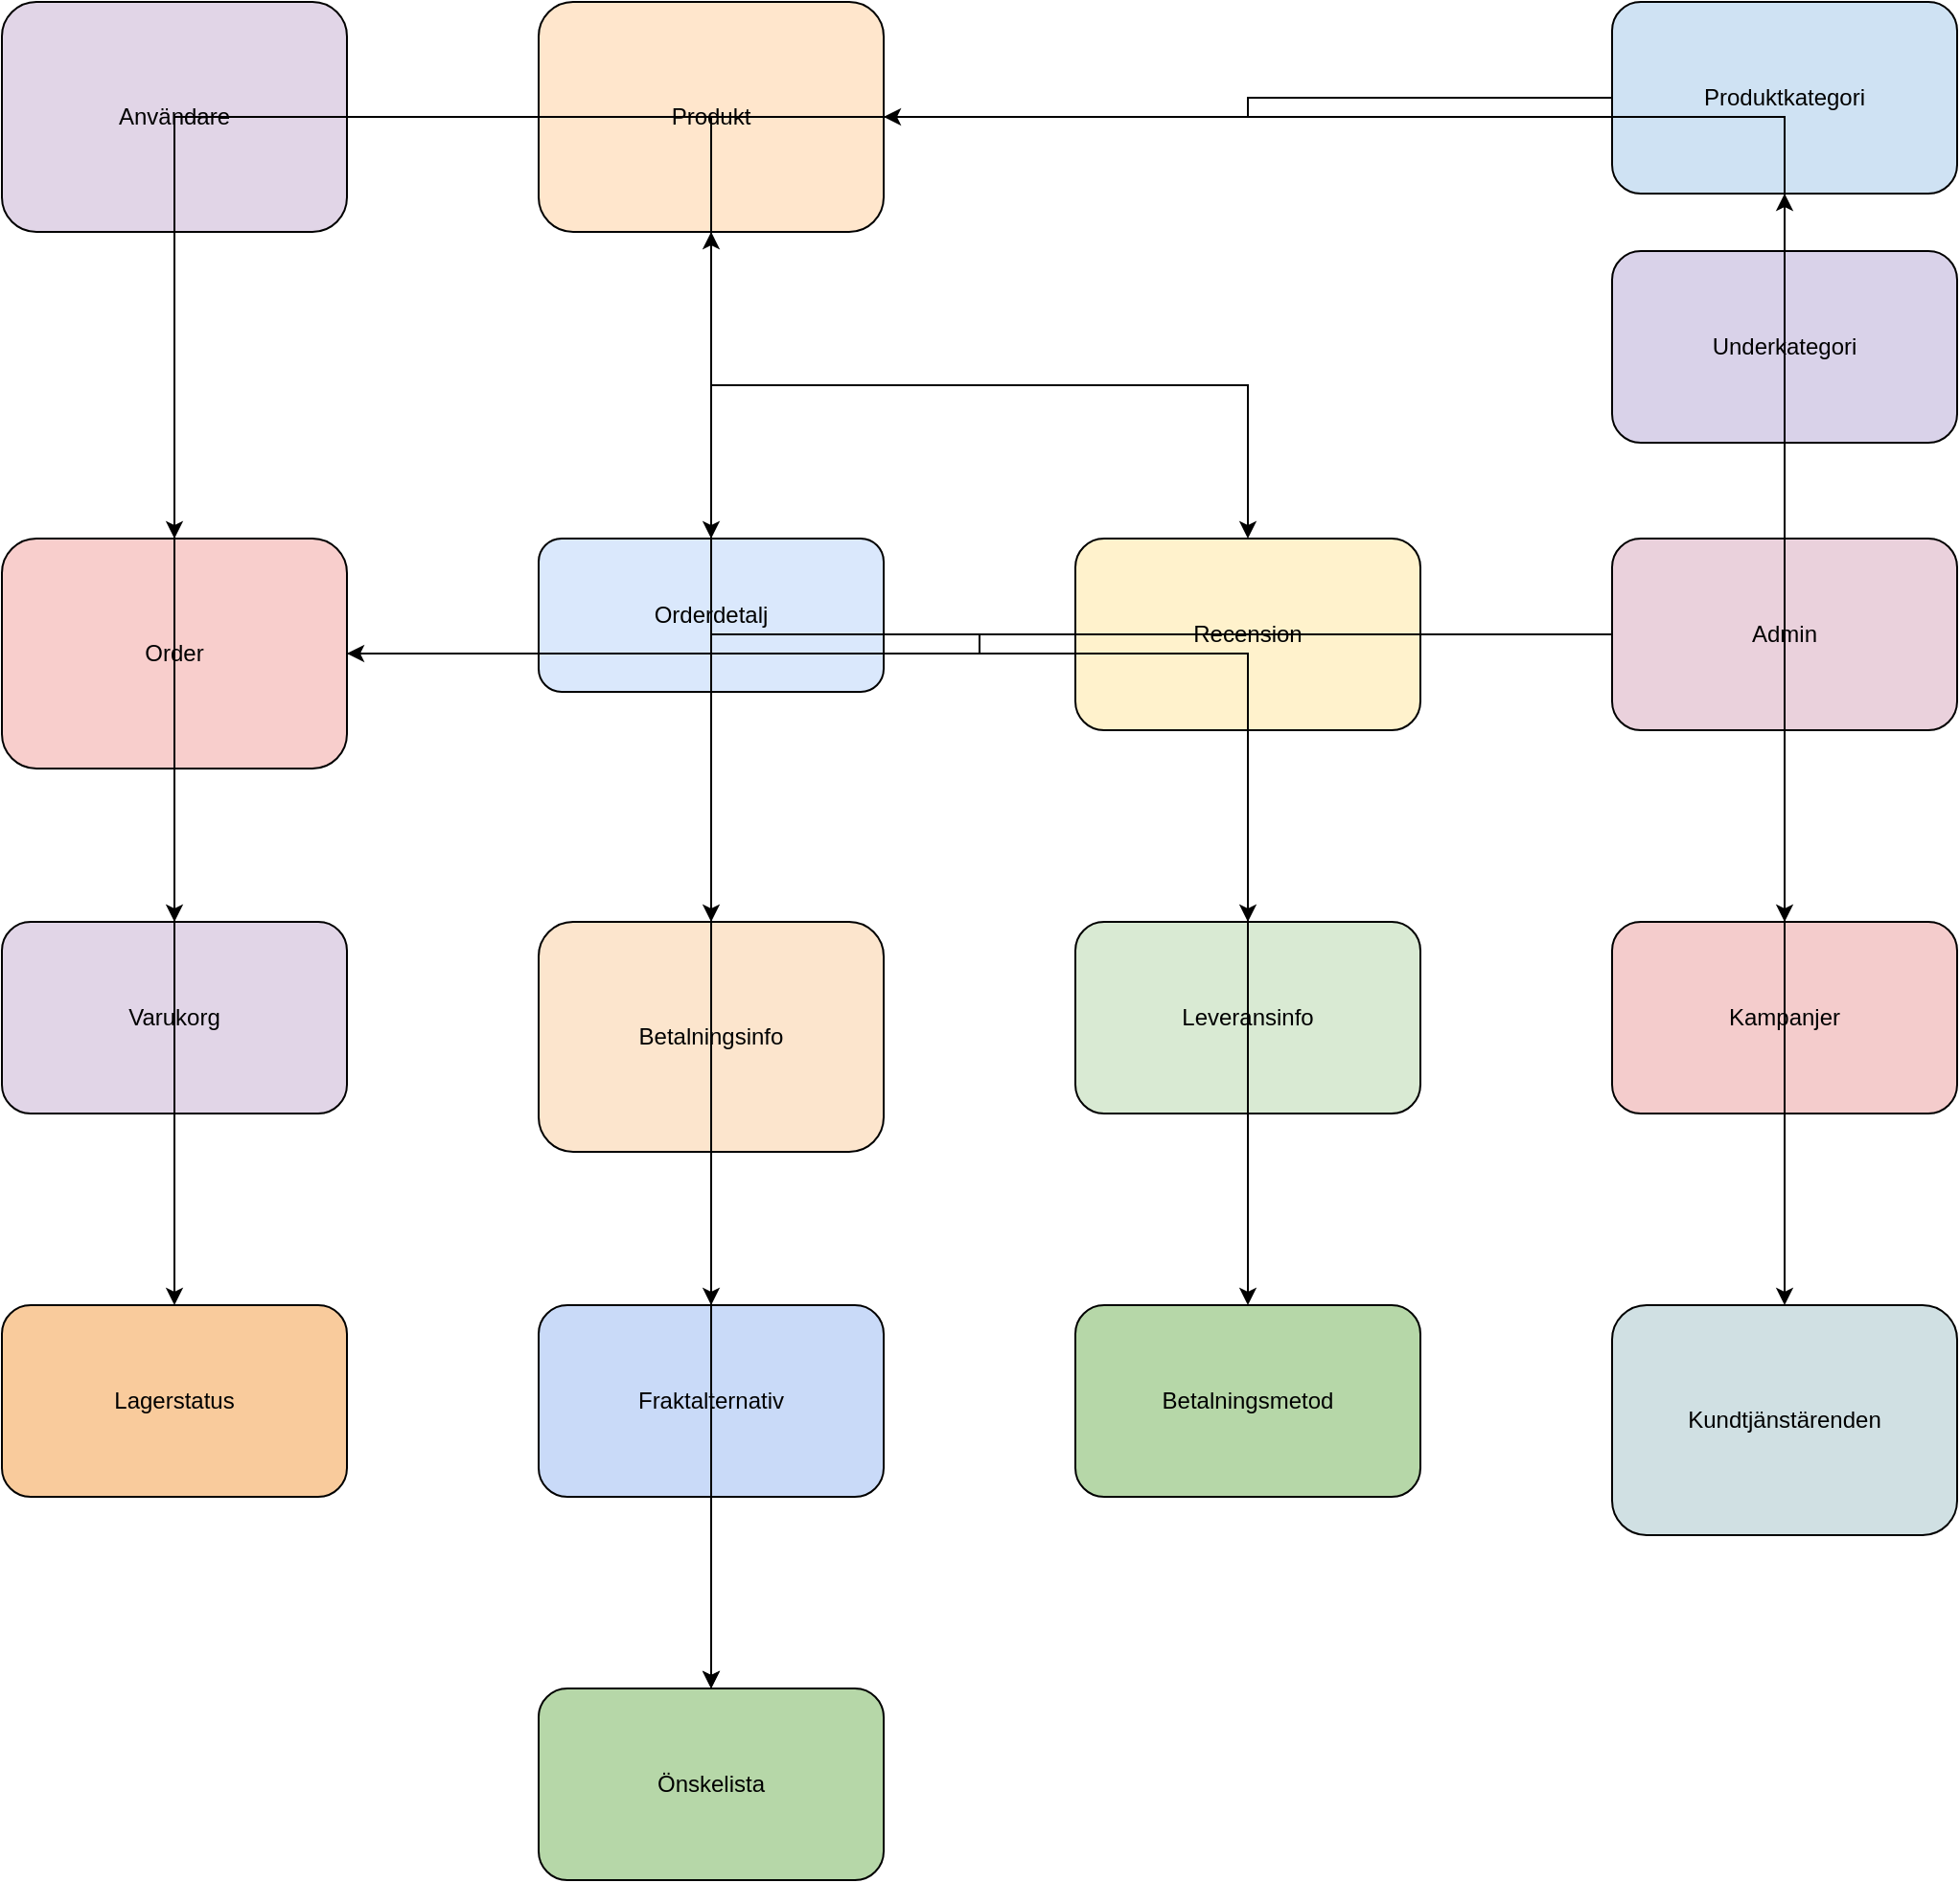 <mxfile>
  <diagram>
    <mxGraphModel>
      <root>
        <mxCell id="0"/>
        <mxCell id="1" parent="0"/>
        
        <!-- Entitet: Användare -->
        <mxCell id="2" value="Användare" style="rounded=1;whiteSpace=wrap;html=1;fillColor=#E1D5E7;" vertex="1" parent="1">
          <mxGeometry x="20" y="20" width="180" height="120" as="geometry"/>
        </mxCell>

        <!-- Entitet: Produkt -->
        <mxCell id="3" value="Produkt" style="rounded=1;whiteSpace=wrap;html=1;fillColor=#FFE6CC;" vertex="1" parent="1">
          <mxGeometry x="300" y="20" width="180" height="120" as="geometry"/>
        </mxCell>

  
        <!-- Entitet: Order -->
        <mxCell id="5" value="Order" style="rounded=1;whiteSpace=wrap;html=1;fillColor=#F8CECC;" vertex="1" parent="1">
          <mxGeometry x="20" y="300" width="180" height="120" as="geometry"/>
        </mxCell>

        <!-- Entitet: Orderdetalj -->
        <mxCell id="6" value="Orderdetalj" style="rounded=1;whiteSpace=wrap;html=1;fillColor=#DAE8FC;" vertex="1" parent="1">
          <mxGeometry x="300" y="300" width="180" height="80" as="geometry"/>
        </mxCell>

        <!-- Entitet: Recension -->
        <mxCell id="7" value="Recension" style="rounded=1;whiteSpace=wrap;html=1;fillColor=#FFF2CC;" vertex="1" parent="1">
          <mxGeometry x="580" y="300" width="180" height="100" as="geometry"/>
        </mxCell>

        <!-- Relationer här - För demonstration, endast några exempel inkluderade -->
        <!-- Användare till Order -->
        <mxCell id="8" style="edgeStyle=orthogonalEdgeStyle;rounded=0;html=1;exitX=0.5;exitY=1;exitDx=0;exitDy=0;entryX=0.5;entryY=0;entryDx=0;entryDy=0;" edge="1" parent="1" source="2" target="5">
          <mxGeometry width="50" height="50" relative="1" as="geometry">
            <mxPoint x="110" y="410" as="targetPoint"/>
          </mxGeometry>
        </mxCell>

        <!-- Produkt till Recension -->
        <mxCell id="9" style="edgeStyle=orthogonalEdgeStyle;rounded=0;html=1;exitX=0.5;exitY=1;exitDx=0;exitDy=0;entryX=0.5;entryY=0;entryDx=0;entryDy=0;" edge="1" parent="1" source="3" target="7">
          <mxGeometry width="50" height="50" relative="1" as="geometry">
            <mxPoint x="390" y="410" as="targetPoint"/>
          </mxGeometry>
        </mxCell>

        <!-- Produkt till Orderdetalj -->
        <mxCell id="10" style="edgeStyle=orthogonalEdgeStyle;rounded=0;html=1;exitX=0.5;exitY=1;exitDx=0;exitDy=0;entryX=0.5;entryY=0;entryDx=0;entryDy=0;" edge="1" parent="1" source="3" target="6">
          <mxGeometry width="50" height="50" relative="1" as="geometry">
            <mxPoint x="390" y="370" as="targetPoint"/>
          </mxGeometry>
        </mxCell>

      <!-- Ny Entitet: Varukorg -->
        <mxCell id="11" value="Varukorg" style="rounded=1;whiteSpace=wrap;html=1;fillColor=#e1d5e7;" vertex="1" parent="1">
          <mxGeometry x="20" y="500" width="180" height="100" as="geometry"/>
        </mxCell>

        <!-- Ny Entitet: Betalningsinformation -->
        <mxCell id="12" value="Betalningsinfo" style="rounded=1;whiteSpace=wrap;html=1;fillColor=#fce5cd;" vertex="1" parent="1">
          <mxGeometry x="300" y="500" width="180" height="120" as="geometry"/>
        </mxCell>

        <!-- Ny Entitet: Leveransinformation -->
        <mxCell id="13" value="Leveransinfo" style="rounded=1;whiteSpace=wrap;html=1;fillColor=#d9ead3;" vertex="1" parent="1">
          <mxGeometry x="580" y="500" width="180" height="100" as="geometry"/>
        </mxCell>

        <!-- Relation: Användare till Varukorg (en-till-en, antagande) -->
        <mxCell id="14" style="edgeStyle=orthogonalEdgeStyle;rounded=0;html=1;" edge="1" parent="1" source="2" target="11">
          <mxGeometry relative="1" as="geometry"/>
        </mxCell>

        <!-- Relation: Order till Betalningsinformation (en-till-en, antagande) -->
        <mxCell id="15" style="edgeStyle=orthogonalEdgeStyle;rounded=0;html=1;" edge="1" parent="1" source="5" target="12">
          <mxGeometry relative="1" as="geometry"/>
        </mxCell>

        <!-- Relation: Order till Leveransinformation (en-till-en, antagande) -->
        <mxCell id="16" style="edgeStyle=orthogonalEdgeStyle;rounded=0;html=1;" edge="1" parent="1" source="5" target="13">
          <mxGeometry relative="1" as="geometry"/>
        </mxCell>

        <!-- Ny Entitet: Produktkategori -->
        <mxCell id="17" value="Produktkategori" style="rounded=1;whiteSpace=wrap;html=1;fillColor=#cfe2f3;" vertex="1" parent="1">
          <mxGeometry x="860" y="20" width="180" height="100" as="geometry"/>
        </mxCell>

        <!-- Ny Entitet: Underkategori -->
        <mxCell id="18" value="Underkategori" style="rounded=1;whiteSpace=wrap;html=1;fillColor=#d9d2e9;" vertex="1" parent="1">
          <mxGeometry x="860" y="150" width="180" height="100" as="geometry"/>
        </mxCell>

        <!-- Ny Entitet: Admin -->
        <mxCell id="19" value="Admin" style="rounded=1;whiteSpace=wrap;html=1;fillColor=#ead1dc;" vertex="1" parent="1">
          <mxGeometry x="860" y="300" width="180" height="100" as="geometry"/>
        </mxCell>

        <!-- Relation: Produktkategori till Produkt (en-till-många) -->
        <mxCell id="20" style="edgeStyle=orthogonalEdgeStyle;rounded=0;html=1;" edge="1" parent="1" source="17" target="3">
          <mxGeometry relative="1" as="geometry"/>
        </mxCell>

        <!-- Relation: Underkategori till Produktkategori (en-till-många) -->
        <mxCell id="21" style="edgeStyle=orthogonalEdgeStyle;rounded=0;html=1;" edge="1" parent="1" source="18" target="17">
          <mxGeometry relative="1" as="geometry"/>
        </mxCell>

        <!-- Relation: Admin till Produkt (en-till-många, antagande att admin kan hantera flera produkter) -->
        <mxCell id="22" style="edgeStyle=orthogonalEdgeStyle;rounded=0;html=1;" edge="1" parent="1" source="19" target="3">
          <mxGeometry relative="1" as="geometry"/>
        </mxCell>

        <!-- Relation: Admin till Order (en-till-många, antagande att admin kan hantera flera ordrar) -->
        <mxCell id="23" style="edgeStyle=orthogonalEdgeStyle;rounded=0;html=1;" edge="1" parent="1" source="19" target="5">
          <mxGeometry relative="1" as="geometry"/>
        </mxCell>

        <!-- Ny Entitet: Lagerstatus -->
        <mxCell id="24" value="Lagerstatus" style="rounded=1;whiteSpace=wrap;html=1;fillColor=#f9cb9c;" vertex="1" parent="1">
          <mxGeometry x="20" y="700" width="180" height="100" as="geometry"/>
        </mxCell>

        <!-- Ny Entitet: Fraktalternativ -->
        <mxCell id="25" value="Fraktalternativ" style="rounded=1;whiteSpace=wrap;html=1;fillColor=#c9daf8;" vertex="1" parent="1">
          <mxGeometry x="300" y="700" width="180" height="100" as="geometry"/>
        </mxCell>

        <!-- Ny Entitet: Betalningsmetod -->
        <mxCell id="26" value="Betalningsmetod" style="rounded=1;whiteSpace=wrap;html=1;fillColor=#b6d7a8;" vertex="1" parent="1">
          <mxGeometry x="580" y="700" width="180" height="100" as="geometry"/>
        </mxCell>

        <!-- Relation: Produkt till Lagerstatus (en-till-en) -->
        <mxCell id="27" style="edgeStyle=orthogonalEdgeStyle;rounded=0;html=1;" edge="1" parent="1" source="3" target="24">
          <mxGeometry relative="1" as="geometry"/>
        </mxCell>

        <!-- Relation: Order till Fraktalternativ (en-till-en) -->
        <mxCell id="28" style="edgeStyle=orthogonalEdgeStyle;rounded=0;html=1;" edge="1" parent="1" source="5" target="25">
          <mxGeometry relative="1" as="geometry"/>
        </mxCell>

        <!-- Relation: Order till Betalningsmetod (en-till-en) -->
        <mxCell id="29" style="edgeStyle=orthogonalEdgeStyle;rounded=0;html=1;" edge="1" parent="1" source="5" target="26">
          <mxGeometry relative="1" as="geometry"/>
        </mxCell>
   <!-- Ny Entitet: Kampanjer -->
        <mxCell id="30" value="Kampanjer" style="rounded=1;whiteSpace=wrap;html=1;fillColor=#f4cccc;" vertex="1" parent="1">
          <mxGeometry x="860" y="500" width="180" height="100" as="geometry"/>
        </mxCell>

        <!-- Ny Entitet: Kundtjänstärenden -->
        <mxCell id="31" value="Kundtjänstärenden" style="rounded=1;whiteSpace=wrap;html=1;fillColor=#d0e0e3;" vertex="1" parent="1">
          <mxGeometry x="860" y="700" width="180" height="120" as="geometry"/>
        </mxCell>

        <!-- Ny Entitet: Önskelista -->
        <mxCell id="32" value="Önskelista" style="rounded=1;whiteSpace=wrap;html=1;fillColor=#b6d7a8;" vertex="1" parent="1">
          <mxGeometry x="300" y="900" width="180" height="100" as="geometry"/>
        </mxCell>

        <!-- Relation: Användare till Kampanjer (många-till-många, antagande att användare kan prenumerera på flera kampanjer och kampanjer kan riktas till flera användare) -->
        <mxCell id="33" style="edgeStyle=orthogonalEdgeStyle;rounded=0;html=1;" edge="1" parent="1" source="2" target="30">
          <mxGeometry relative="1" as="geometry"/>
        </mxCell>

        <!-- Relation: Användare till Kundtjänstärenden (en-till-många, antagande att en användare kan ha flera ärenden) -->
        <mxCell id="34" style="edgeStyle=orthogonalEdgeStyle;rounded=0;html=1;" edge="1" parent="1" source="2" target="31">
          <mxGeometry relative="1" as="geometry"/>
        </mxCell>

        <!-- Relation: Användare till Önskelista (en-till-många, antagande att en användare kan ha flera önskelistor) -->
        <mxCell id="35" style="edgeStyle=orthogonalEdgeStyle;rounded=0;html=1;" edge="1" parent="1" source="2" target="32">
          <mxGeometry relative="1" as="geometry"/>
        </mxCell>

        <!-- Relation: Produkt till Önskelista (många-till-många, antagande att en önskelista kan innehålla flera produkter och en produkt kan finnas i flera önskelistor) -->
        <mxCell id="36" style="edgeStyle=orthogonalEdgeStyle;rounded=0;html=1;" edge="1" parent="1" source="3" target="32">
          <mxGeometry relative="1" as="geometry"/>
        </mxCell>

  

      </root>
    </mxGraphModel>
  </diagram>
</mxfile>

